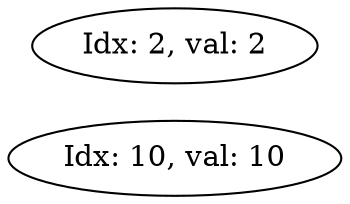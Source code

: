 digraph g
{ 
node [shape=none]
rankdir="LR"
node_10_1
[ shape = oval; label = "Idx: 10, val: 10" ];
node_2_2
[ shape = oval; label = "Idx: 2, val: 2" ];
}
